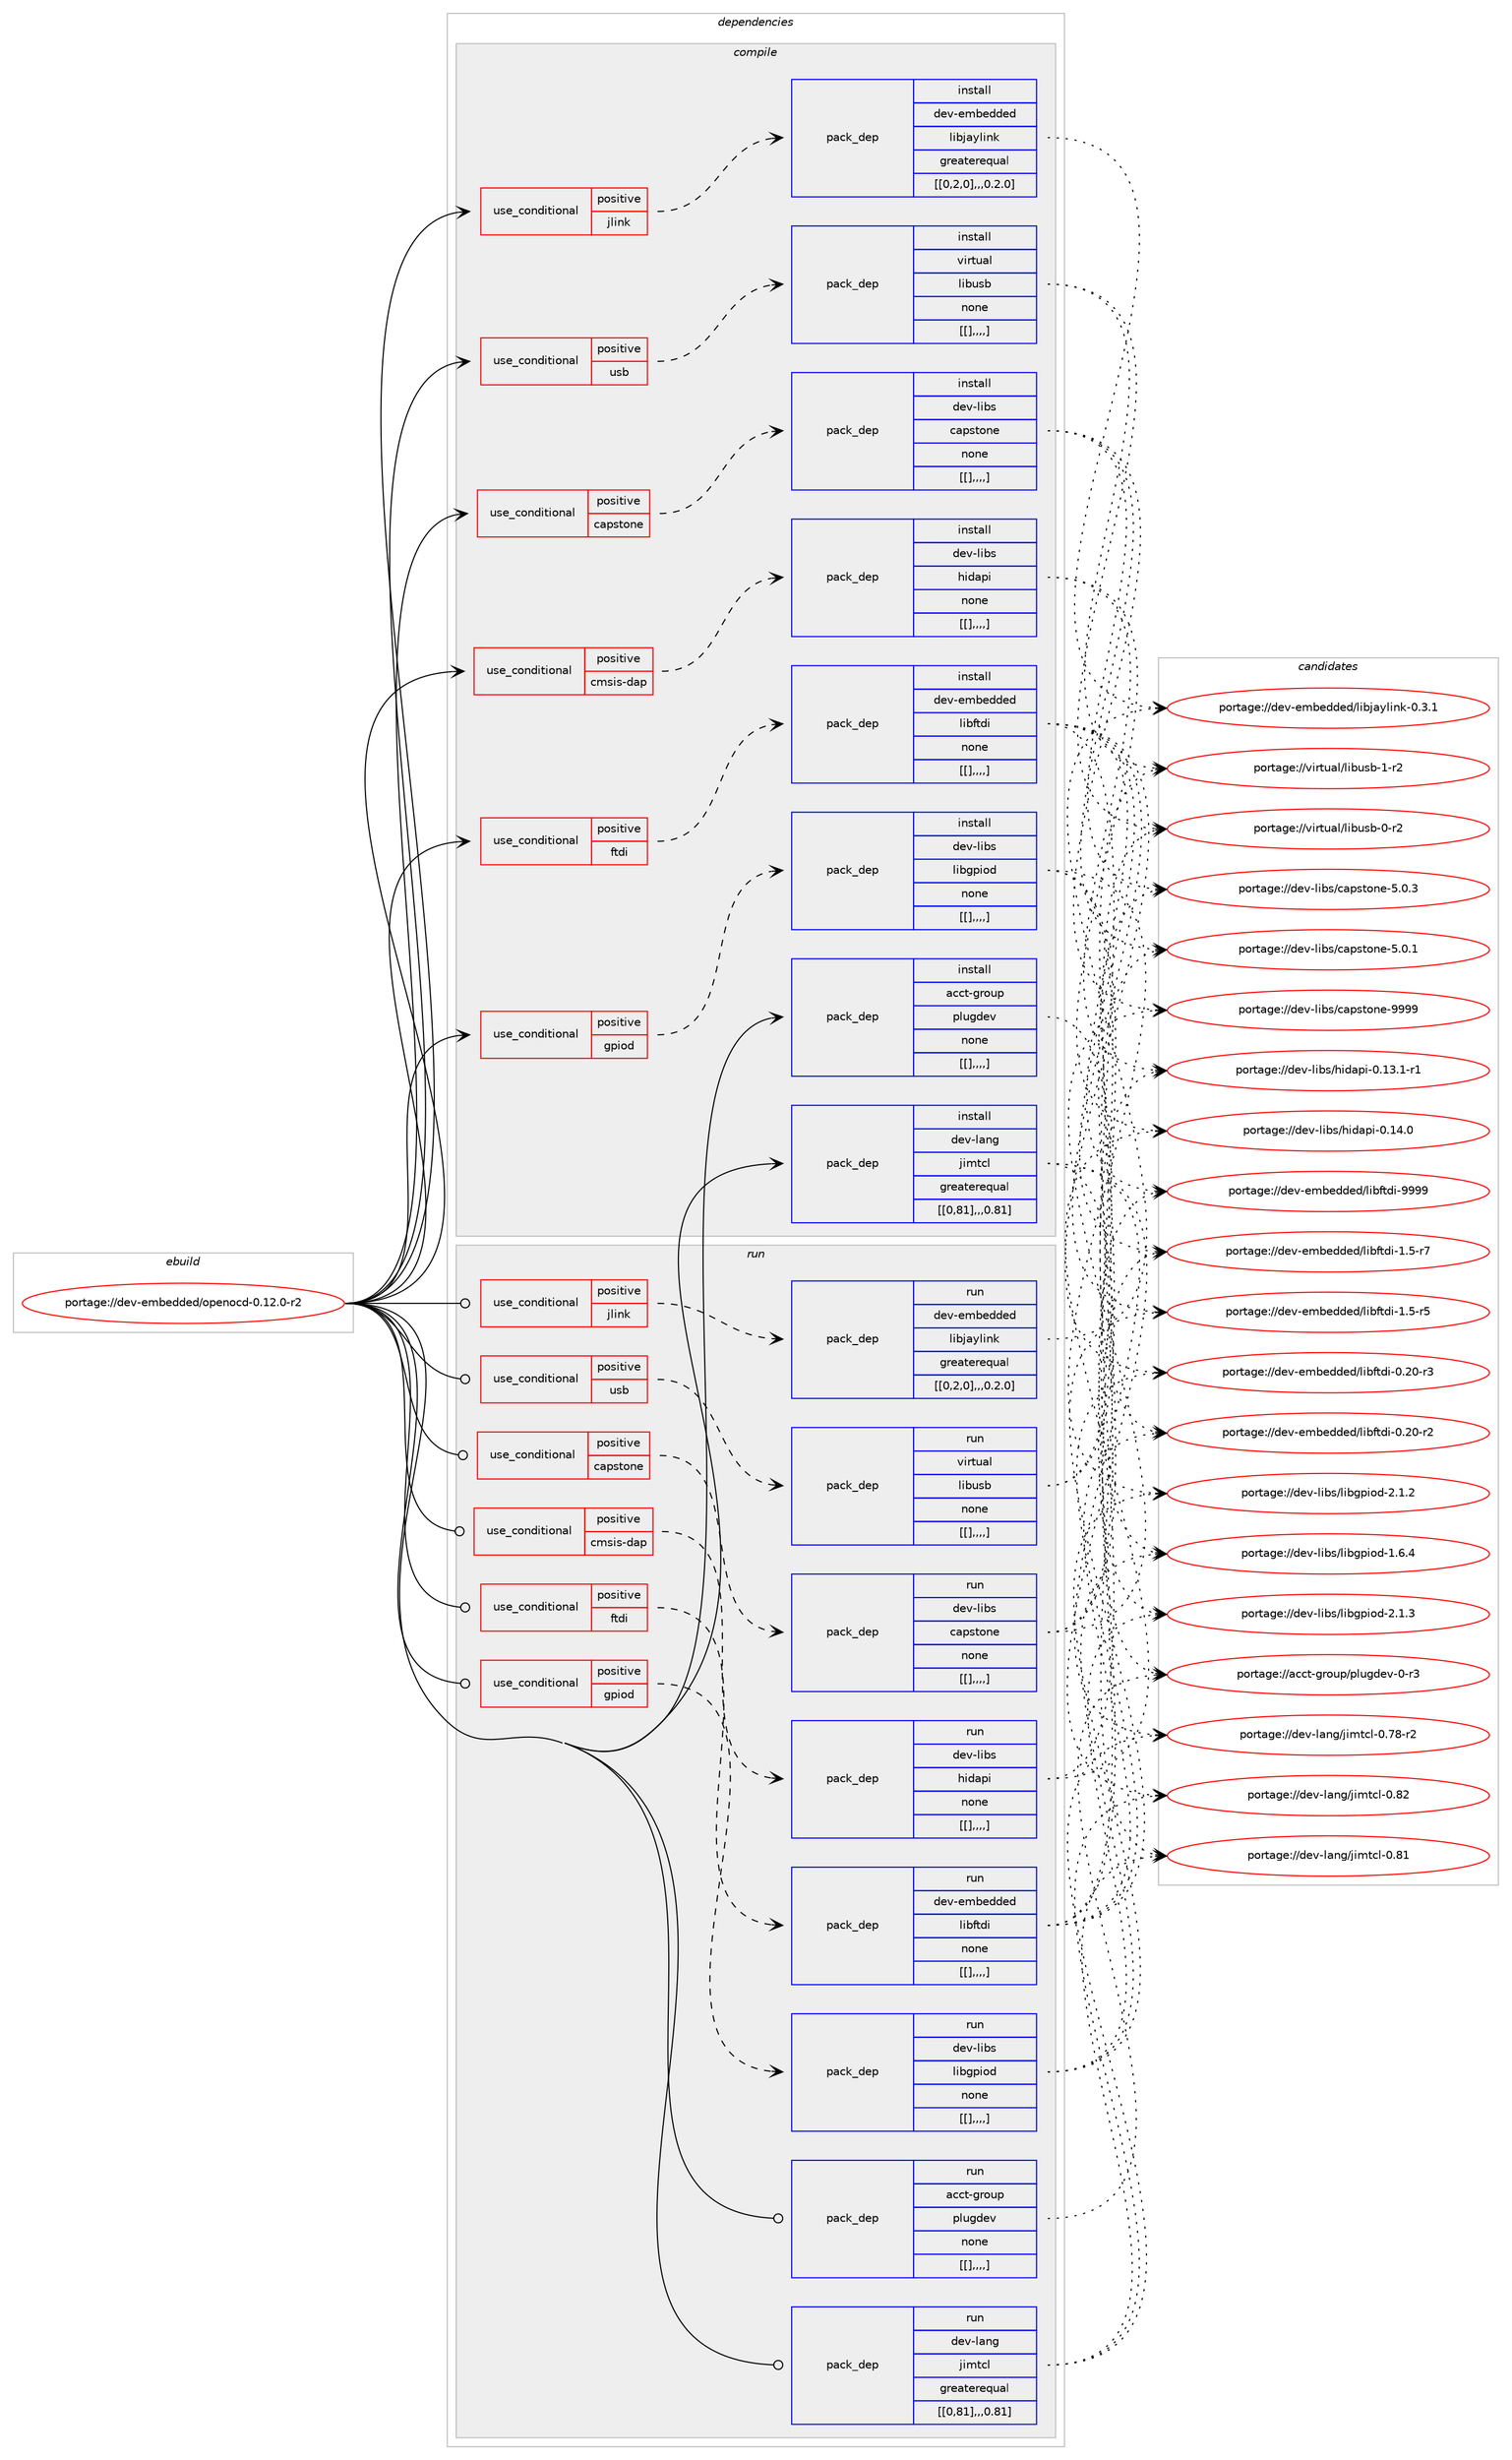 digraph prolog {

# *************
# Graph options
# *************

newrank=true;
concentrate=true;
compound=true;
graph [rankdir=LR,fontname=Helvetica,fontsize=10,ranksep=1.5];#, ranksep=2.5, nodesep=0.2];
edge  [arrowhead=vee];
node  [fontname=Helvetica,fontsize=10];

# **********
# The ebuild
# **********

subgraph cluster_leftcol {
color=gray;
label=<<i>ebuild</i>>;
id [label="portage://dev-embedded/openocd-0.12.0-r2", color=red, width=4, href="../dev-embedded/openocd-0.12.0-r2.svg"];
}

# ****************
# The dependencies
# ****************

subgraph cluster_midcol {
color=gray;
label=<<i>dependencies</i>>;
subgraph cluster_compile {
fillcolor="#eeeeee";
style=filled;
label=<<i>compile</i>>;
subgraph cond19928 {
dependency74094 [label=<<TABLE BORDER="0" CELLBORDER="1" CELLSPACING="0" CELLPADDING="4"><TR><TD ROWSPAN="3" CELLPADDING="10">use_conditional</TD></TR><TR><TD>positive</TD></TR><TR><TD>capstone</TD></TR></TABLE>>, shape=none, color=red];
subgraph pack53218 {
dependency74095 [label=<<TABLE BORDER="0" CELLBORDER="1" CELLSPACING="0" CELLPADDING="4" WIDTH="220"><TR><TD ROWSPAN="6" CELLPADDING="30">pack_dep</TD></TR><TR><TD WIDTH="110">install</TD></TR><TR><TD>dev-libs</TD></TR><TR><TD>capstone</TD></TR><TR><TD>none</TD></TR><TR><TD>[[],,,,]</TD></TR></TABLE>>, shape=none, color=blue];
}
dependency74094:e -> dependency74095:w [weight=20,style="dashed",arrowhead="vee"];
}
id:e -> dependency74094:w [weight=20,style="solid",arrowhead="vee"];
subgraph cond19929 {
dependency74096 [label=<<TABLE BORDER="0" CELLBORDER="1" CELLSPACING="0" CELLPADDING="4"><TR><TD ROWSPAN="3" CELLPADDING="10">use_conditional</TD></TR><TR><TD>positive</TD></TR><TR><TD>cmsis-dap</TD></TR></TABLE>>, shape=none, color=red];
subgraph pack53219 {
dependency74097 [label=<<TABLE BORDER="0" CELLBORDER="1" CELLSPACING="0" CELLPADDING="4" WIDTH="220"><TR><TD ROWSPAN="6" CELLPADDING="30">pack_dep</TD></TR><TR><TD WIDTH="110">install</TD></TR><TR><TD>dev-libs</TD></TR><TR><TD>hidapi</TD></TR><TR><TD>none</TD></TR><TR><TD>[[],,,,]</TD></TR></TABLE>>, shape=none, color=blue];
}
dependency74096:e -> dependency74097:w [weight=20,style="dashed",arrowhead="vee"];
}
id:e -> dependency74096:w [weight=20,style="solid",arrowhead="vee"];
subgraph cond19930 {
dependency74098 [label=<<TABLE BORDER="0" CELLBORDER="1" CELLSPACING="0" CELLPADDING="4"><TR><TD ROWSPAN="3" CELLPADDING="10">use_conditional</TD></TR><TR><TD>positive</TD></TR><TR><TD>ftdi</TD></TR></TABLE>>, shape=none, color=red];
subgraph pack53220 {
dependency74099 [label=<<TABLE BORDER="0" CELLBORDER="1" CELLSPACING="0" CELLPADDING="4" WIDTH="220"><TR><TD ROWSPAN="6" CELLPADDING="30">pack_dep</TD></TR><TR><TD WIDTH="110">install</TD></TR><TR><TD>dev-embedded</TD></TR><TR><TD>libftdi</TD></TR><TR><TD>none</TD></TR><TR><TD>[[],,,,]</TD></TR></TABLE>>, shape=none, color=blue];
}
dependency74098:e -> dependency74099:w [weight=20,style="dashed",arrowhead="vee"];
}
id:e -> dependency74098:w [weight=20,style="solid",arrowhead="vee"];
subgraph cond19931 {
dependency74100 [label=<<TABLE BORDER="0" CELLBORDER="1" CELLSPACING="0" CELLPADDING="4"><TR><TD ROWSPAN="3" CELLPADDING="10">use_conditional</TD></TR><TR><TD>positive</TD></TR><TR><TD>gpiod</TD></TR></TABLE>>, shape=none, color=red];
subgraph pack53221 {
dependency74101 [label=<<TABLE BORDER="0" CELLBORDER="1" CELLSPACING="0" CELLPADDING="4" WIDTH="220"><TR><TD ROWSPAN="6" CELLPADDING="30">pack_dep</TD></TR><TR><TD WIDTH="110">install</TD></TR><TR><TD>dev-libs</TD></TR><TR><TD>libgpiod</TD></TR><TR><TD>none</TD></TR><TR><TD>[[],,,,]</TD></TR></TABLE>>, shape=none, color=blue];
}
dependency74100:e -> dependency74101:w [weight=20,style="dashed",arrowhead="vee"];
}
id:e -> dependency74100:w [weight=20,style="solid",arrowhead="vee"];
subgraph cond19932 {
dependency74102 [label=<<TABLE BORDER="0" CELLBORDER="1" CELLSPACING="0" CELLPADDING="4"><TR><TD ROWSPAN="3" CELLPADDING="10">use_conditional</TD></TR><TR><TD>positive</TD></TR><TR><TD>jlink</TD></TR></TABLE>>, shape=none, color=red];
subgraph pack53222 {
dependency74103 [label=<<TABLE BORDER="0" CELLBORDER="1" CELLSPACING="0" CELLPADDING="4" WIDTH="220"><TR><TD ROWSPAN="6" CELLPADDING="30">pack_dep</TD></TR><TR><TD WIDTH="110">install</TD></TR><TR><TD>dev-embedded</TD></TR><TR><TD>libjaylink</TD></TR><TR><TD>greaterequal</TD></TR><TR><TD>[[0,2,0],,,0.2.0]</TD></TR></TABLE>>, shape=none, color=blue];
}
dependency74102:e -> dependency74103:w [weight=20,style="dashed",arrowhead="vee"];
}
id:e -> dependency74102:w [weight=20,style="solid",arrowhead="vee"];
subgraph cond19933 {
dependency74104 [label=<<TABLE BORDER="0" CELLBORDER="1" CELLSPACING="0" CELLPADDING="4"><TR><TD ROWSPAN="3" CELLPADDING="10">use_conditional</TD></TR><TR><TD>positive</TD></TR><TR><TD>usb</TD></TR></TABLE>>, shape=none, color=red];
subgraph pack53223 {
dependency74105 [label=<<TABLE BORDER="0" CELLBORDER="1" CELLSPACING="0" CELLPADDING="4" WIDTH="220"><TR><TD ROWSPAN="6" CELLPADDING="30">pack_dep</TD></TR><TR><TD WIDTH="110">install</TD></TR><TR><TD>virtual</TD></TR><TR><TD>libusb</TD></TR><TR><TD>none</TD></TR><TR><TD>[[],,,,]</TD></TR></TABLE>>, shape=none, color=blue];
}
dependency74104:e -> dependency74105:w [weight=20,style="dashed",arrowhead="vee"];
}
id:e -> dependency74104:w [weight=20,style="solid",arrowhead="vee"];
subgraph pack53224 {
dependency74106 [label=<<TABLE BORDER="0" CELLBORDER="1" CELLSPACING="0" CELLPADDING="4" WIDTH="220"><TR><TD ROWSPAN="6" CELLPADDING="30">pack_dep</TD></TR><TR><TD WIDTH="110">install</TD></TR><TR><TD>acct-group</TD></TR><TR><TD>plugdev</TD></TR><TR><TD>none</TD></TR><TR><TD>[[],,,,]</TD></TR></TABLE>>, shape=none, color=blue];
}
id:e -> dependency74106:w [weight=20,style="solid",arrowhead="vee"];
subgraph pack53225 {
dependency74107 [label=<<TABLE BORDER="0" CELLBORDER="1" CELLSPACING="0" CELLPADDING="4" WIDTH="220"><TR><TD ROWSPAN="6" CELLPADDING="30">pack_dep</TD></TR><TR><TD WIDTH="110">install</TD></TR><TR><TD>dev-lang</TD></TR><TR><TD>jimtcl</TD></TR><TR><TD>greaterequal</TD></TR><TR><TD>[[0,81],,,0.81]</TD></TR></TABLE>>, shape=none, color=blue];
}
id:e -> dependency74107:w [weight=20,style="solid",arrowhead="vee"];
}
subgraph cluster_compileandrun {
fillcolor="#eeeeee";
style=filled;
label=<<i>compile and run</i>>;
}
subgraph cluster_run {
fillcolor="#eeeeee";
style=filled;
label=<<i>run</i>>;
subgraph cond19934 {
dependency74108 [label=<<TABLE BORDER="0" CELLBORDER="1" CELLSPACING="0" CELLPADDING="4"><TR><TD ROWSPAN="3" CELLPADDING="10">use_conditional</TD></TR><TR><TD>positive</TD></TR><TR><TD>capstone</TD></TR></TABLE>>, shape=none, color=red];
subgraph pack53226 {
dependency74109 [label=<<TABLE BORDER="0" CELLBORDER="1" CELLSPACING="0" CELLPADDING="4" WIDTH="220"><TR><TD ROWSPAN="6" CELLPADDING="30">pack_dep</TD></TR><TR><TD WIDTH="110">run</TD></TR><TR><TD>dev-libs</TD></TR><TR><TD>capstone</TD></TR><TR><TD>none</TD></TR><TR><TD>[[],,,,]</TD></TR></TABLE>>, shape=none, color=blue];
}
dependency74108:e -> dependency74109:w [weight=20,style="dashed",arrowhead="vee"];
}
id:e -> dependency74108:w [weight=20,style="solid",arrowhead="odot"];
subgraph cond19935 {
dependency74110 [label=<<TABLE BORDER="0" CELLBORDER="1" CELLSPACING="0" CELLPADDING="4"><TR><TD ROWSPAN="3" CELLPADDING="10">use_conditional</TD></TR><TR><TD>positive</TD></TR><TR><TD>cmsis-dap</TD></TR></TABLE>>, shape=none, color=red];
subgraph pack53227 {
dependency74111 [label=<<TABLE BORDER="0" CELLBORDER="1" CELLSPACING="0" CELLPADDING="4" WIDTH="220"><TR><TD ROWSPAN="6" CELLPADDING="30">pack_dep</TD></TR><TR><TD WIDTH="110">run</TD></TR><TR><TD>dev-libs</TD></TR><TR><TD>hidapi</TD></TR><TR><TD>none</TD></TR><TR><TD>[[],,,,]</TD></TR></TABLE>>, shape=none, color=blue];
}
dependency74110:e -> dependency74111:w [weight=20,style="dashed",arrowhead="vee"];
}
id:e -> dependency74110:w [weight=20,style="solid",arrowhead="odot"];
subgraph cond19936 {
dependency74112 [label=<<TABLE BORDER="0" CELLBORDER="1" CELLSPACING="0" CELLPADDING="4"><TR><TD ROWSPAN="3" CELLPADDING="10">use_conditional</TD></TR><TR><TD>positive</TD></TR><TR><TD>ftdi</TD></TR></TABLE>>, shape=none, color=red];
subgraph pack53228 {
dependency74113 [label=<<TABLE BORDER="0" CELLBORDER="1" CELLSPACING="0" CELLPADDING="4" WIDTH="220"><TR><TD ROWSPAN="6" CELLPADDING="30">pack_dep</TD></TR><TR><TD WIDTH="110">run</TD></TR><TR><TD>dev-embedded</TD></TR><TR><TD>libftdi</TD></TR><TR><TD>none</TD></TR><TR><TD>[[],,,,]</TD></TR></TABLE>>, shape=none, color=blue];
}
dependency74112:e -> dependency74113:w [weight=20,style="dashed",arrowhead="vee"];
}
id:e -> dependency74112:w [weight=20,style="solid",arrowhead="odot"];
subgraph cond19937 {
dependency74114 [label=<<TABLE BORDER="0" CELLBORDER="1" CELLSPACING="0" CELLPADDING="4"><TR><TD ROWSPAN="3" CELLPADDING="10">use_conditional</TD></TR><TR><TD>positive</TD></TR><TR><TD>gpiod</TD></TR></TABLE>>, shape=none, color=red];
subgraph pack53229 {
dependency74115 [label=<<TABLE BORDER="0" CELLBORDER="1" CELLSPACING="0" CELLPADDING="4" WIDTH="220"><TR><TD ROWSPAN="6" CELLPADDING="30">pack_dep</TD></TR><TR><TD WIDTH="110">run</TD></TR><TR><TD>dev-libs</TD></TR><TR><TD>libgpiod</TD></TR><TR><TD>none</TD></TR><TR><TD>[[],,,,]</TD></TR></TABLE>>, shape=none, color=blue];
}
dependency74114:e -> dependency74115:w [weight=20,style="dashed",arrowhead="vee"];
}
id:e -> dependency74114:w [weight=20,style="solid",arrowhead="odot"];
subgraph cond19938 {
dependency74116 [label=<<TABLE BORDER="0" CELLBORDER="1" CELLSPACING="0" CELLPADDING="4"><TR><TD ROWSPAN="3" CELLPADDING="10">use_conditional</TD></TR><TR><TD>positive</TD></TR><TR><TD>jlink</TD></TR></TABLE>>, shape=none, color=red];
subgraph pack53230 {
dependency74117 [label=<<TABLE BORDER="0" CELLBORDER="1" CELLSPACING="0" CELLPADDING="4" WIDTH="220"><TR><TD ROWSPAN="6" CELLPADDING="30">pack_dep</TD></TR><TR><TD WIDTH="110">run</TD></TR><TR><TD>dev-embedded</TD></TR><TR><TD>libjaylink</TD></TR><TR><TD>greaterequal</TD></TR><TR><TD>[[0,2,0],,,0.2.0]</TD></TR></TABLE>>, shape=none, color=blue];
}
dependency74116:e -> dependency74117:w [weight=20,style="dashed",arrowhead="vee"];
}
id:e -> dependency74116:w [weight=20,style="solid",arrowhead="odot"];
subgraph cond19939 {
dependency74118 [label=<<TABLE BORDER="0" CELLBORDER="1" CELLSPACING="0" CELLPADDING="4"><TR><TD ROWSPAN="3" CELLPADDING="10">use_conditional</TD></TR><TR><TD>positive</TD></TR><TR><TD>usb</TD></TR></TABLE>>, shape=none, color=red];
subgraph pack53231 {
dependency74119 [label=<<TABLE BORDER="0" CELLBORDER="1" CELLSPACING="0" CELLPADDING="4" WIDTH="220"><TR><TD ROWSPAN="6" CELLPADDING="30">pack_dep</TD></TR><TR><TD WIDTH="110">run</TD></TR><TR><TD>virtual</TD></TR><TR><TD>libusb</TD></TR><TR><TD>none</TD></TR><TR><TD>[[],,,,]</TD></TR></TABLE>>, shape=none, color=blue];
}
dependency74118:e -> dependency74119:w [weight=20,style="dashed",arrowhead="vee"];
}
id:e -> dependency74118:w [weight=20,style="solid",arrowhead="odot"];
subgraph pack53232 {
dependency74120 [label=<<TABLE BORDER="0" CELLBORDER="1" CELLSPACING="0" CELLPADDING="4" WIDTH="220"><TR><TD ROWSPAN="6" CELLPADDING="30">pack_dep</TD></TR><TR><TD WIDTH="110">run</TD></TR><TR><TD>acct-group</TD></TR><TR><TD>plugdev</TD></TR><TR><TD>none</TD></TR><TR><TD>[[],,,,]</TD></TR></TABLE>>, shape=none, color=blue];
}
id:e -> dependency74120:w [weight=20,style="solid",arrowhead="odot"];
subgraph pack53233 {
dependency74121 [label=<<TABLE BORDER="0" CELLBORDER="1" CELLSPACING="0" CELLPADDING="4" WIDTH="220"><TR><TD ROWSPAN="6" CELLPADDING="30">pack_dep</TD></TR><TR><TD WIDTH="110">run</TD></TR><TR><TD>dev-lang</TD></TR><TR><TD>jimtcl</TD></TR><TR><TD>greaterequal</TD></TR><TR><TD>[[0,81],,,0.81]</TD></TR></TABLE>>, shape=none, color=blue];
}
id:e -> dependency74121:w [weight=20,style="solid",arrowhead="odot"];
}
}

# **************
# The candidates
# **************

subgraph cluster_choices {
rank=same;
color=gray;
label=<<i>candidates</i>>;

subgraph choice53218 {
color=black;
nodesep=1;
choice10010111845108105981154799971121151161111101014557575757 [label="portage://dev-libs/capstone-9999", color=red, width=4,href="../dev-libs/capstone-9999.svg"];
choice1001011184510810598115479997112115116111110101455346484651 [label="portage://dev-libs/capstone-5.0.3", color=red, width=4,href="../dev-libs/capstone-5.0.3.svg"];
choice1001011184510810598115479997112115116111110101455346484649 [label="portage://dev-libs/capstone-5.0.1", color=red, width=4,href="../dev-libs/capstone-5.0.1.svg"];
dependency74095:e -> choice10010111845108105981154799971121151161111101014557575757:w [style=dotted,weight="100"];
dependency74095:e -> choice1001011184510810598115479997112115116111110101455346484651:w [style=dotted,weight="100"];
dependency74095:e -> choice1001011184510810598115479997112115116111110101455346484649:w [style=dotted,weight="100"];
}
subgraph choice53219 {
color=black;
nodesep=1;
choice1001011184510810598115471041051009711210545484649524648 [label="portage://dev-libs/hidapi-0.14.0", color=red, width=4,href="../dev-libs/hidapi-0.14.0.svg"];
choice10010111845108105981154710410510097112105454846495146494511449 [label="portage://dev-libs/hidapi-0.13.1-r1", color=red, width=4,href="../dev-libs/hidapi-0.13.1-r1.svg"];
dependency74097:e -> choice1001011184510810598115471041051009711210545484649524648:w [style=dotted,weight="100"];
dependency74097:e -> choice10010111845108105981154710410510097112105454846495146494511449:w [style=dotted,weight="100"];
}
subgraph choice53220 {
color=black;
nodesep=1;
choice100101118451011099810110010010110047108105981021161001054557575757 [label="portage://dev-embedded/libftdi-9999", color=red, width=4,href="../dev-embedded/libftdi-9999.svg"];
choice10010111845101109981011001001011004710810598102116100105454946534511455 [label="portage://dev-embedded/libftdi-1.5-r7", color=red, width=4,href="../dev-embedded/libftdi-1.5-r7.svg"];
choice10010111845101109981011001001011004710810598102116100105454946534511453 [label="portage://dev-embedded/libftdi-1.5-r5", color=red, width=4,href="../dev-embedded/libftdi-1.5-r5.svg"];
choice1001011184510110998101100100101100471081059810211610010545484650484511451 [label="portage://dev-embedded/libftdi-0.20-r3", color=red, width=4,href="../dev-embedded/libftdi-0.20-r3.svg"];
choice1001011184510110998101100100101100471081059810211610010545484650484511450 [label="portage://dev-embedded/libftdi-0.20-r2", color=red, width=4,href="../dev-embedded/libftdi-0.20-r2.svg"];
dependency74099:e -> choice100101118451011099810110010010110047108105981021161001054557575757:w [style=dotted,weight="100"];
dependency74099:e -> choice10010111845101109981011001001011004710810598102116100105454946534511455:w [style=dotted,weight="100"];
dependency74099:e -> choice10010111845101109981011001001011004710810598102116100105454946534511453:w [style=dotted,weight="100"];
dependency74099:e -> choice1001011184510110998101100100101100471081059810211610010545484650484511451:w [style=dotted,weight="100"];
dependency74099:e -> choice1001011184510110998101100100101100471081059810211610010545484650484511450:w [style=dotted,weight="100"];
}
subgraph choice53221 {
color=black;
nodesep=1;
choice10010111845108105981154710810598103112105111100455046494651 [label="portage://dev-libs/libgpiod-2.1.3", color=red, width=4,href="../dev-libs/libgpiod-2.1.3.svg"];
choice10010111845108105981154710810598103112105111100455046494650 [label="portage://dev-libs/libgpiod-2.1.2", color=red, width=4,href="../dev-libs/libgpiod-2.1.2.svg"];
choice10010111845108105981154710810598103112105111100454946544652 [label="portage://dev-libs/libgpiod-1.6.4", color=red, width=4,href="../dev-libs/libgpiod-1.6.4.svg"];
dependency74101:e -> choice10010111845108105981154710810598103112105111100455046494651:w [style=dotted,weight="100"];
dependency74101:e -> choice10010111845108105981154710810598103112105111100455046494650:w [style=dotted,weight="100"];
dependency74101:e -> choice10010111845108105981154710810598103112105111100454946544652:w [style=dotted,weight="100"];
}
subgraph choice53222 {
color=black;
nodesep=1;
choice1001011184510110998101100100101100471081059810697121108105110107454846514649 [label="portage://dev-embedded/libjaylink-0.3.1", color=red, width=4,href="../dev-embedded/libjaylink-0.3.1.svg"];
dependency74103:e -> choice1001011184510110998101100100101100471081059810697121108105110107454846514649:w [style=dotted,weight="100"];
}
subgraph choice53223 {
color=black;
nodesep=1;
choice1181051141161179710847108105981171159845494511450 [label="portage://virtual/libusb-1-r2", color=red, width=4,href="../virtual/libusb-1-r2.svg"];
choice1181051141161179710847108105981171159845484511450 [label="portage://virtual/libusb-0-r2", color=red, width=4,href="../virtual/libusb-0-r2.svg"];
dependency74105:e -> choice1181051141161179710847108105981171159845494511450:w [style=dotted,weight="100"];
dependency74105:e -> choice1181051141161179710847108105981171159845484511450:w [style=dotted,weight="100"];
}
subgraph choice53224 {
color=black;
nodesep=1;
choice979999116451031141111171124711210811710310010111845484511451 [label="portage://acct-group/plugdev-0-r3", color=red, width=4,href="../acct-group/plugdev-0-r3.svg"];
dependency74106:e -> choice979999116451031141111171124711210811710310010111845484511451:w [style=dotted,weight="100"];
}
subgraph choice53225 {
color=black;
nodesep=1;
choice100101118451089711010347106105109116991084548465650 [label="portage://dev-lang/jimtcl-0.82", color=red, width=4,href="../dev-lang/jimtcl-0.82.svg"];
choice100101118451089711010347106105109116991084548465649 [label="portage://dev-lang/jimtcl-0.81", color=red, width=4,href="../dev-lang/jimtcl-0.81.svg"];
choice1001011184510897110103471061051091169910845484655564511450 [label="portage://dev-lang/jimtcl-0.78-r2", color=red, width=4,href="../dev-lang/jimtcl-0.78-r2.svg"];
dependency74107:e -> choice100101118451089711010347106105109116991084548465650:w [style=dotted,weight="100"];
dependency74107:e -> choice100101118451089711010347106105109116991084548465649:w [style=dotted,weight="100"];
dependency74107:e -> choice1001011184510897110103471061051091169910845484655564511450:w [style=dotted,weight="100"];
}
subgraph choice53226 {
color=black;
nodesep=1;
choice10010111845108105981154799971121151161111101014557575757 [label="portage://dev-libs/capstone-9999", color=red, width=4,href="../dev-libs/capstone-9999.svg"];
choice1001011184510810598115479997112115116111110101455346484651 [label="portage://dev-libs/capstone-5.0.3", color=red, width=4,href="../dev-libs/capstone-5.0.3.svg"];
choice1001011184510810598115479997112115116111110101455346484649 [label="portage://dev-libs/capstone-5.0.1", color=red, width=4,href="../dev-libs/capstone-5.0.1.svg"];
dependency74109:e -> choice10010111845108105981154799971121151161111101014557575757:w [style=dotted,weight="100"];
dependency74109:e -> choice1001011184510810598115479997112115116111110101455346484651:w [style=dotted,weight="100"];
dependency74109:e -> choice1001011184510810598115479997112115116111110101455346484649:w [style=dotted,weight="100"];
}
subgraph choice53227 {
color=black;
nodesep=1;
choice1001011184510810598115471041051009711210545484649524648 [label="portage://dev-libs/hidapi-0.14.0", color=red, width=4,href="../dev-libs/hidapi-0.14.0.svg"];
choice10010111845108105981154710410510097112105454846495146494511449 [label="portage://dev-libs/hidapi-0.13.1-r1", color=red, width=4,href="../dev-libs/hidapi-0.13.1-r1.svg"];
dependency74111:e -> choice1001011184510810598115471041051009711210545484649524648:w [style=dotted,weight="100"];
dependency74111:e -> choice10010111845108105981154710410510097112105454846495146494511449:w [style=dotted,weight="100"];
}
subgraph choice53228 {
color=black;
nodesep=1;
choice100101118451011099810110010010110047108105981021161001054557575757 [label="portage://dev-embedded/libftdi-9999", color=red, width=4,href="../dev-embedded/libftdi-9999.svg"];
choice10010111845101109981011001001011004710810598102116100105454946534511455 [label="portage://dev-embedded/libftdi-1.5-r7", color=red, width=4,href="../dev-embedded/libftdi-1.5-r7.svg"];
choice10010111845101109981011001001011004710810598102116100105454946534511453 [label="portage://dev-embedded/libftdi-1.5-r5", color=red, width=4,href="../dev-embedded/libftdi-1.5-r5.svg"];
choice1001011184510110998101100100101100471081059810211610010545484650484511451 [label="portage://dev-embedded/libftdi-0.20-r3", color=red, width=4,href="../dev-embedded/libftdi-0.20-r3.svg"];
choice1001011184510110998101100100101100471081059810211610010545484650484511450 [label="portage://dev-embedded/libftdi-0.20-r2", color=red, width=4,href="../dev-embedded/libftdi-0.20-r2.svg"];
dependency74113:e -> choice100101118451011099810110010010110047108105981021161001054557575757:w [style=dotted,weight="100"];
dependency74113:e -> choice10010111845101109981011001001011004710810598102116100105454946534511455:w [style=dotted,weight="100"];
dependency74113:e -> choice10010111845101109981011001001011004710810598102116100105454946534511453:w [style=dotted,weight="100"];
dependency74113:e -> choice1001011184510110998101100100101100471081059810211610010545484650484511451:w [style=dotted,weight="100"];
dependency74113:e -> choice1001011184510110998101100100101100471081059810211610010545484650484511450:w [style=dotted,weight="100"];
}
subgraph choice53229 {
color=black;
nodesep=1;
choice10010111845108105981154710810598103112105111100455046494651 [label="portage://dev-libs/libgpiod-2.1.3", color=red, width=4,href="../dev-libs/libgpiod-2.1.3.svg"];
choice10010111845108105981154710810598103112105111100455046494650 [label="portage://dev-libs/libgpiod-2.1.2", color=red, width=4,href="../dev-libs/libgpiod-2.1.2.svg"];
choice10010111845108105981154710810598103112105111100454946544652 [label="portage://dev-libs/libgpiod-1.6.4", color=red, width=4,href="../dev-libs/libgpiod-1.6.4.svg"];
dependency74115:e -> choice10010111845108105981154710810598103112105111100455046494651:w [style=dotted,weight="100"];
dependency74115:e -> choice10010111845108105981154710810598103112105111100455046494650:w [style=dotted,weight="100"];
dependency74115:e -> choice10010111845108105981154710810598103112105111100454946544652:w [style=dotted,weight="100"];
}
subgraph choice53230 {
color=black;
nodesep=1;
choice1001011184510110998101100100101100471081059810697121108105110107454846514649 [label="portage://dev-embedded/libjaylink-0.3.1", color=red, width=4,href="../dev-embedded/libjaylink-0.3.1.svg"];
dependency74117:e -> choice1001011184510110998101100100101100471081059810697121108105110107454846514649:w [style=dotted,weight="100"];
}
subgraph choice53231 {
color=black;
nodesep=1;
choice1181051141161179710847108105981171159845494511450 [label="portage://virtual/libusb-1-r2", color=red, width=4,href="../virtual/libusb-1-r2.svg"];
choice1181051141161179710847108105981171159845484511450 [label="portage://virtual/libusb-0-r2", color=red, width=4,href="../virtual/libusb-0-r2.svg"];
dependency74119:e -> choice1181051141161179710847108105981171159845494511450:w [style=dotted,weight="100"];
dependency74119:e -> choice1181051141161179710847108105981171159845484511450:w [style=dotted,weight="100"];
}
subgraph choice53232 {
color=black;
nodesep=1;
choice979999116451031141111171124711210811710310010111845484511451 [label="portage://acct-group/plugdev-0-r3", color=red, width=4,href="../acct-group/plugdev-0-r3.svg"];
dependency74120:e -> choice979999116451031141111171124711210811710310010111845484511451:w [style=dotted,weight="100"];
}
subgraph choice53233 {
color=black;
nodesep=1;
choice100101118451089711010347106105109116991084548465650 [label="portage://dev-lang/jimtcl-0.82", color=red, width=4,href="../dev-lang/jimtcl-0.82.svg"];
choice100101118451089711010347106105109116991084548465649 [label="portage://dev-lang/jimtcl-0.81", color=red, width=4,href="../dev-lang/jimtcl-0.81.svg"];
choice1001011184510897110103471061051091169910845484655564511450 [label="portage://dev-lang/jimtcl-0.78-r2", color=red, width=4,href="../dev-lang/jimtcl-0.78-r2.svg"];
dependency74121:e -> choice100101118451089711010347106105109116991084548465650:w [style=dotted,weight="100"];
dependency74121:e -> choice100101118451089711010347106105109116991084548465649:w [style=dotted,weight="100"];
dependency74121:e -> choice1001011184510897110103471061051091169910845484655564511450:w [style=dotted,weight="100"];
}
}

}
